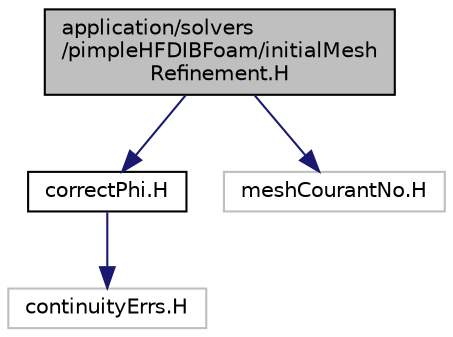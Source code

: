 digraph "application/solvers/pimpleHFDIBFoam/initialMeshRefinement.H"
{
 // LATEX_PDF_SIZE
  edge [fontname="Helvetica",fontsize="10",labelfontname="Helvetica",labelfontsize="10"];
  node [fontname="Helvetica",fontsize="10",shape=record];
  Node1 [label="application/solvers\l/pimpleHFDIBFoam/initialMesh\lRefinement.H",height=0.2,width=0.4,color="black", fillcolor="grey75", style="filled", fontcolor="black",tooltip=" "];
  Node1 -> Node2 [color="midnightblue",fontsize="10",style="solid",fontname="Helvetica"];
  Node2 [label="correctPhi.H",height=0.2,width=0.4,color="black", fillcolor="white", style="filled",URL="$correctPhi_8H.html",tooltip=" "];
  Node2 -> Node3 [color="midnightblue",fontsize="10",style="solid",fontname="Helvetica"];
  Node3 [label="continuityErrs.H",height=0.2,width=0.4,color="grey75", fillcolor="white", style="filled",tooltip=" "];
  Node1 -> Node4 [color="midnightblue",fontsize="10",style="solid",fontname="Helvetica"];
  Node4 [label="meshCourantNo.H",height=0.2,width=0.4,color="grey75", fillcolor="white", style="filled",tooltip=" "];
}
